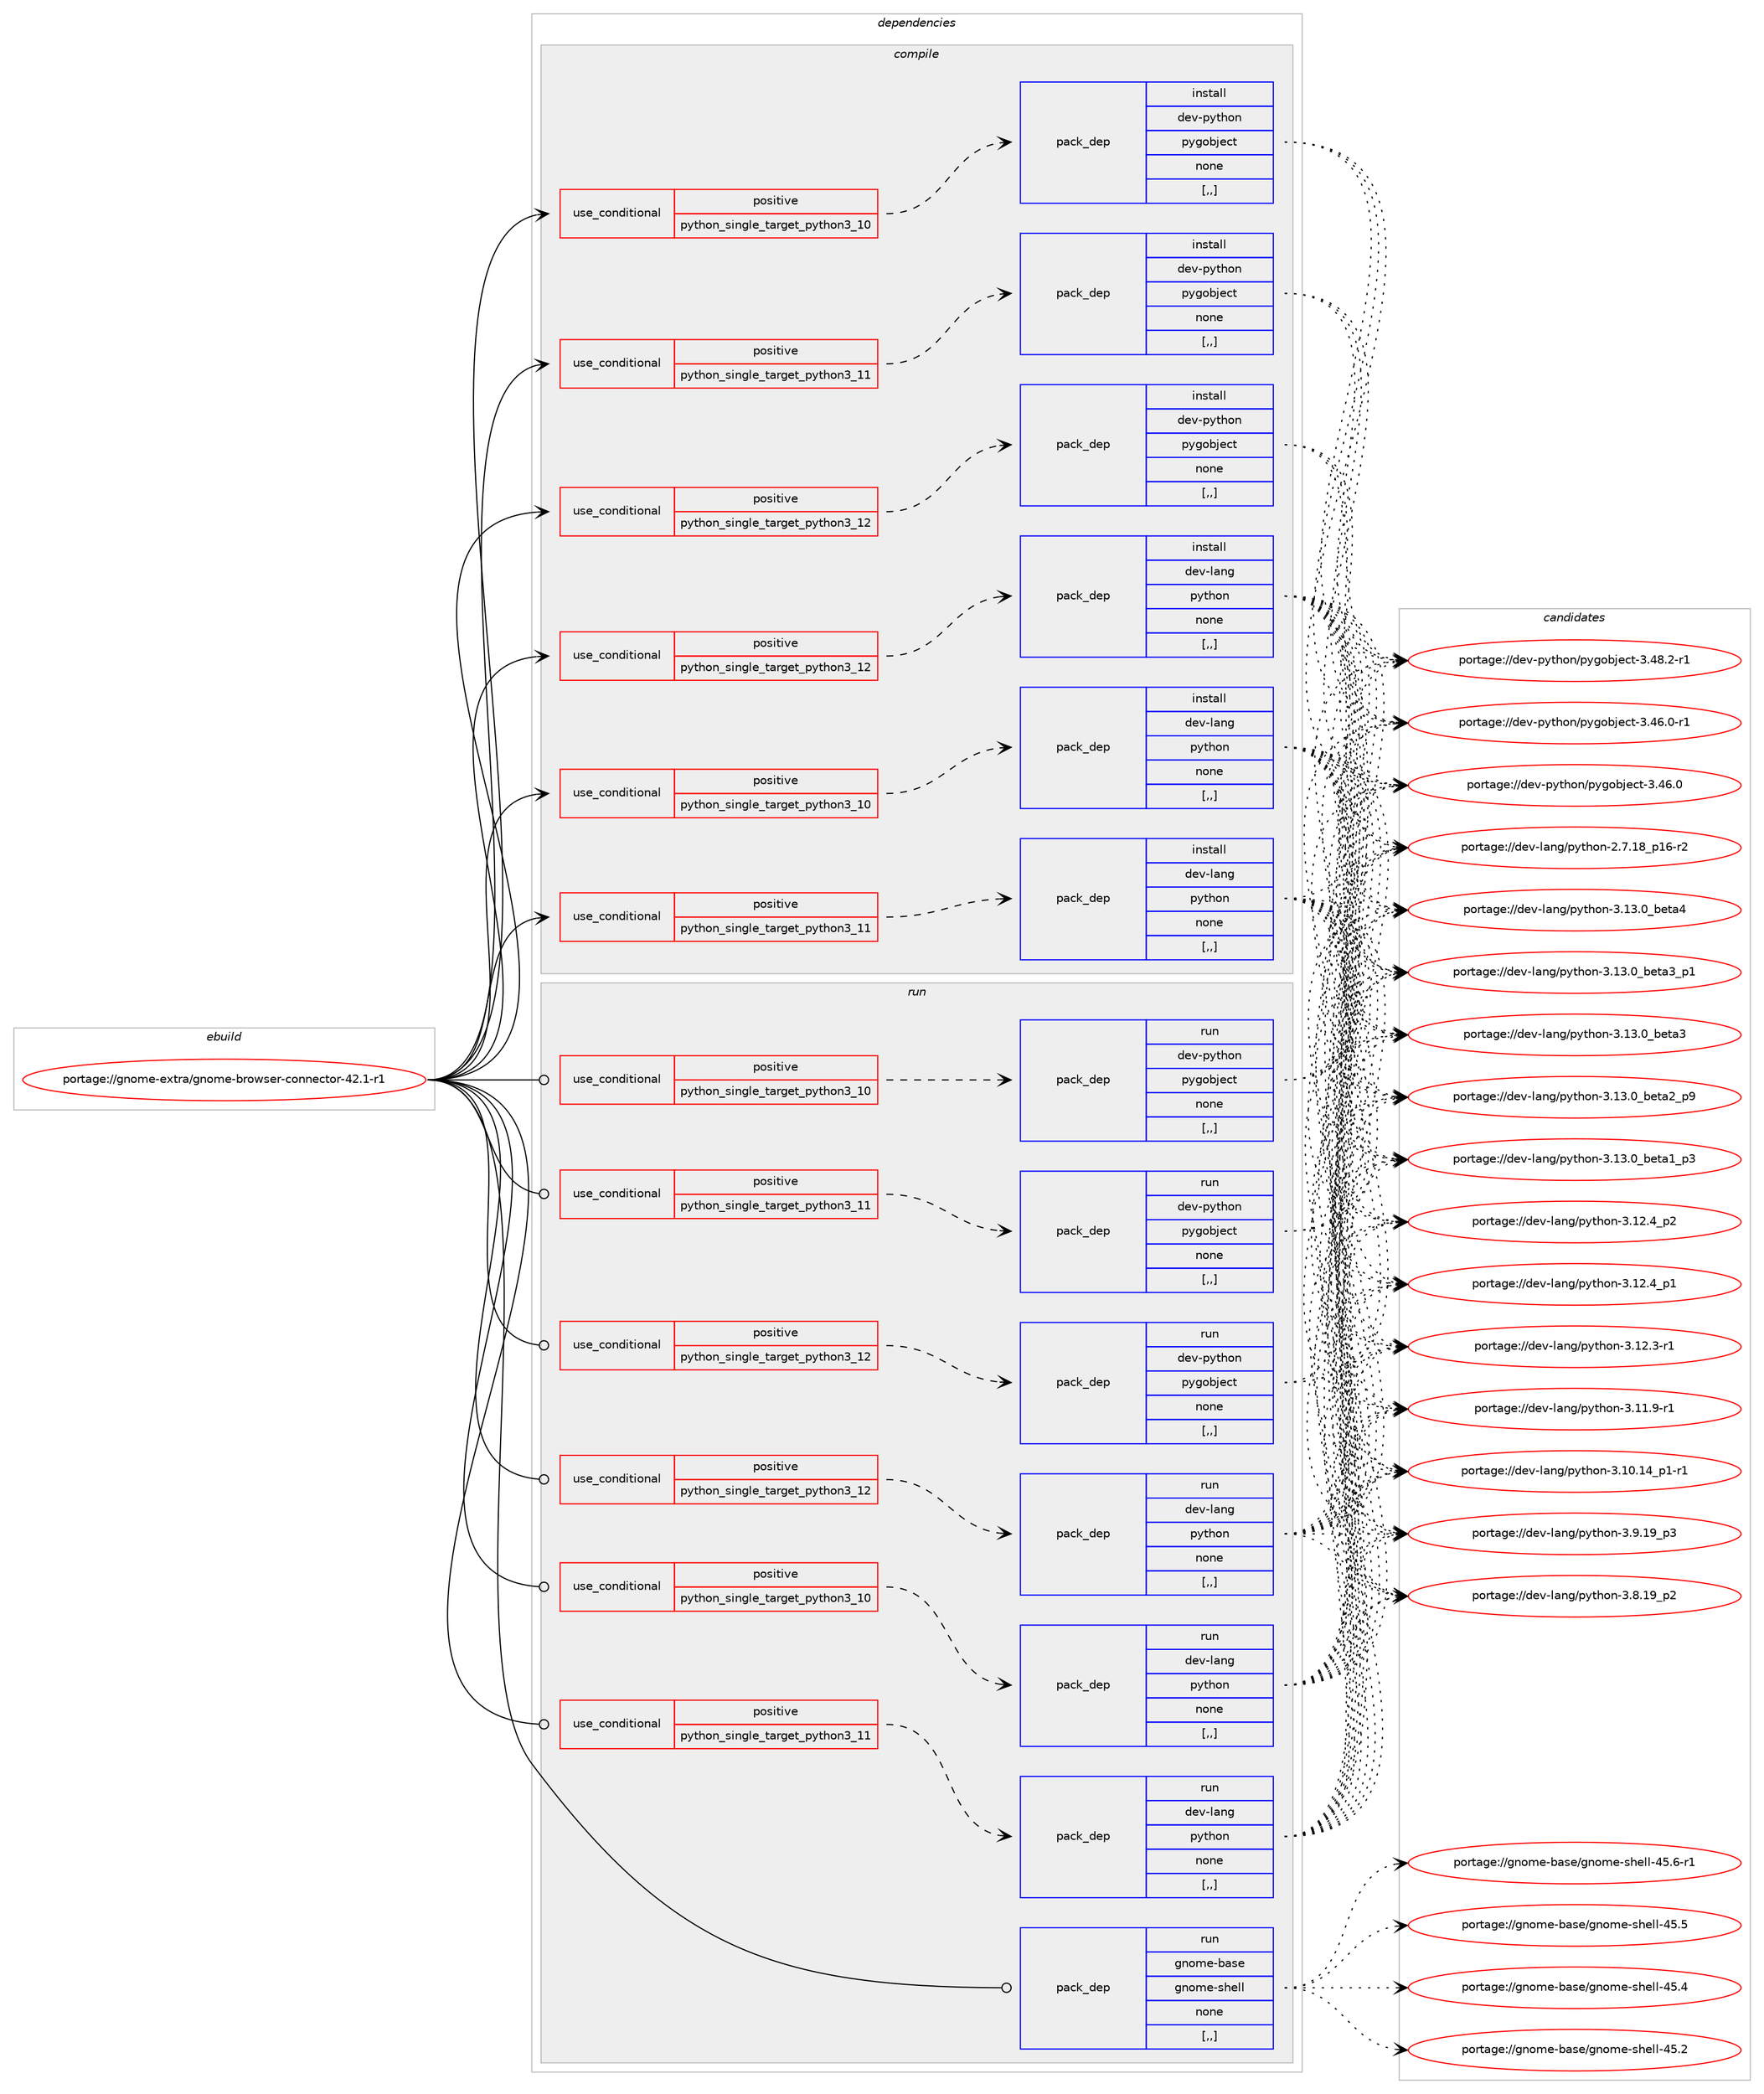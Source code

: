 digraph prolog {

# *************
# Graph options
# *************

newrank=true;
concentrate=true;
compound=true;
graph [rankdir=LR,fontname=Helvetica,fontsize=10,ranksep=1.5];#, ranksep=2.5, nodesep=0.2];
edge  [arrowhead=vee];
node  [fontname=Helvetica,fontsize=10];

# **********
# The ebuild
# **********

subgraph cluster_leftcol {
color=gray;
label=<<i>ebuild</i>>;
id [label="portage://gnome-extra/gnome-browser-connector-42.1-r1", color=red, width=4, href="../gnome-extra/gnome-browser-connector-42.1-r1.svg"];
}

# ****************
# The dependencies
# ****************

subgraph cluster_midcol {
color=gray;
label=<<i>dependencies</i>>;
subgraph cluster_compile {
fillcolor="#eeeeee";
style=filled;
label=<<i>compile</i>>;
subgraph cond65672 {
dependency239675 [label=<<TABLE BORDER="0" CELLBORDER="1" CELLSPACING="0" CELLPADDING="4"><TR><TD ROWSPAN="3" CELLPADDING="10">use_conditional</TD></TR><TR><TD>positive</TD></TR><TR><TD>python_single_target_python3_10</TD></TR></TABLE>>, shape=none, color=red];
subgraph pack172467 {
dependency239676 [label=<<TABLE BORDER="0" CELLBORDER="1" CELLSPACING="0" CELLPADDING="4" WIDTH="220"><TR><TD ROWSPAN="6" CELLPADDING="30">pack_dep</TD></TR><TR><TD WIDTH="110">install</TD></TR><TR><TD>dev-lang</TD></TR><TR><TD>python</TD></TR><TR><TD>none</TD></TR><TR><TD>[,,]</TD></TR></TABLE>>, shape=none, color=blue];
}
dependency239675:e -> dependency239676:w [weight=20,style="dashed",arrowhead="vee"];
}
id:e -> dependency239675:w [weight=20,style="solid",arrowhead="vee"];
subgraph cond65673 {
dependency239677 [label=<<TABLE BORDER="0" CELLBORDER="1" CELLSPACING="0" CELLPADDING="4"><TR><TD ROWSPAN="3" CELLPADDING="10">use_conditional</TD></TR><TR><TD>positive</TD></TR><TR><TD>python_single_target_python3_10</TD></TR></TABLE>>, shape=none, color=red];
subgraph pack172468 {
dependency239678 [label=<<TABLE BORDER="0" CELLBORDER="1" CELLSPACING="0" CELLPADDING="4" WIDTH="220"><TR><TD ROWSPAN="6" CELLPADDING="30">pack_dep</TD></TR><TR><TD WIDTH="110">install</TD></TR><TR><TD>dev-python</TD></TR><TR><TD>pygobject</TD></TR><TR><TD>none</TD></TR><TR><TD>[,,]</TD></TR></TABLE>>, shape=none, color=blue];
}
dependency239677:e -> dependency239678:w [weight=20,style="dashed",arrowhead="vee"];
}
id:e -> dependency239677:w [weight=20,style="solid",arrowhead="vee"];
subgraph cond65674 {
dependency239679 [label=<<TABLE BORDER="0" CELLBORDER="1" CELLSPACING="0" CELLPADDING="4"><TR><TD ROWSPAN="3" CELLPADDING="10">use_conditional</TD></TR><TR><TD>positive</TD></TR><TR><TD>python_single_target_python3_11</TD></TR></TABLE>>, shape=none, color=red];
subgraph pack172469 {
dependency239680 [label=<<TABLE BORDER="0" CELLBORDER="1" CELLSPACING="0" CELLPADDING="4" WIDTH="220"><TR><TD ROWSPAN="6" CELLPADDING="30">pack_dep</TD></TR><TR><TD WIDTH="110">install</TD></TR><TR><TD>dev-lang</TD></TR><TR><TD>python</TD></TR><TR><TD>none</TD></TR><TR><TD>[,,]</TD></TR></TABLE>>, shape=none, color=blue];
}
dependency239679:e -> dependency239680:w [weight=20,style="dashed",arrowhead="vee"];
}
id:e -> dependency239679:w [weight=20,style="solid",arrowhead="vee"];
subgraph cond65675 {
dependency239681 [label=<<TABLE BORDER="0" CELLBORDER="1" CELLSPACING="0" CELLPADDING="4"><TR><TD ROWSPAN="3" CELLPADDING="10">use_conditional</TD></TR><TR><TD>positive</TD></TR><TR><TD>python_single_target_python3_11</TD></TR></TABLE>>, shape=none, color=red];
subgraph pack172470 {
dependency239682 [label=<<TABLE BORDER="0" CELLBORDER="1" CELLSPACING="0" CELLPADDING="4" WIDTH="220"><TR><TD ROWSPAN="6" CELLPADDING="30">pack_dep</TD></TR><TR><TD WIDTH="110">install</TD></TR><TR><TD>dev-python</TD></TR><TR><TD>pygobject</TD></TR><TR><TD>none</TD></TR><TR><TD>[,,]</TD></TR></TABLE>>, shape=none, color=blue];
}
dependency239681:e -> dependency239682:w [weight=20,style="dashed",arrowhead="vee"];
}
id:e -> dependency239681:w [weight=20,style="solid",arrowhead="vee"];
subgraph cond65676 {
dependency239683 [label=<<TABLE BORDER="0" CELLBORDER="1" CELLSPACING="0" CELLPADDING="4"><TR><TD ROWSPAN="3" CELLPADDING="10">use_conditional</TD></TR><TR><TD>positive</TD></TR><TR><TD>python_single_target_python3_12</TD></TR></TABLE>>, shape=none, color=red];
subgraph pack172471 {
dependency239684 [label=<<TABLE BORDER="0" CELLBORDER="1" CELLSPACING="0" CELLPADDING="4" WIDTH="220"><TR><TD ROWSPAN="6" CELLPADDING="30">pack_dep</TD></TR><TR><TD WIDTH="110">install</TD></TR><TR><TD>dev-lang</TD></TR><TR><TD>python</TD></TR><TR><TD>none</TD></TR><TR><TD>[,,]</TD></TR></TABLE>>, shape=none, color=blue];
}
dependency239683:e -> dependency239684:w [weight=20,style="dashed",arrowhead="vee"];
}
id:e -> dependency239683:w [weight=20,style="solid",arrowhead="vee"];
subgraph cond65677 {
dependency239685 [label=<<TABLE BORDER="0" CELLBORDER="1" CELLSPACING="0" CELLPADDING="4"><TR><TD ROWSPAN="3" CELLPADDING="10">use_conditional</TD></TR><TR><TD>positive</TD></TR><TR><TD>python_single_target_python3_12</TD></TR></TABLE>>, shape=none, color=red];
subgraph pack172472 {
dependency239686 [label=<<TABLE BORDER="0" CELLBORDER="1" CELLSPACING="0" CELLPADDING="4" WIDTH="220"><TR><TD ROWSPAN="6" CELLPADDING="30">pack_dep</TD></TR><TR><TD WIDTH="110">install</TD></TR><TR><TD>dev-python</TD></TR><TR><TD>pygobject</TD></TR><TR><TD>none</TD></TR><TR><TD>[,,]</TD></TR></TABLE>>, shape=none, color=blue];
}
dependency239685:e -> dependency239686:w [weight=20,style="dashed",arrowhead="vee"];
}
id:e -> dependency239685:w [weight=20,style="solid",arrowhead="vee"];
}
subgraph cluster_compileandrun {
fillcolor="#eeeeee";
style=filled;
label=<<i>compile and run</i>>;
}
subgraph cluster_run {
fillcolor="#eeeeee";
style=filled;
label=<<i>run</i>>;
subgraph cond65678 {
dependency239687 [label=<<TABLE BORDER="0" CELLBORDER="1" CELLSPACING="0" CELLPADDING="4"><TR><TD ROWSPAN="3" CELLPADDING="10">use_conditional</TD></TR><TR><TD>positive</TD></TR><TR><TD>python_single_target_python3_10</TD></TR></TABLE>>, shape=none, color=red];
subgraph pack172473 {
dependency239688 [label=<<TABLE BORDER="0" CELLBORDER="1" CELLSPACING="0" CELLPADDING="4" WIDTH="220"><TR><TD ROWSPAN="6" CELLPADDING="30">pack_dep</TD></TR><TR><TD WIDTH="110">run</TD></TR><TR><TD>dev-lang</TD></TR><TR><TD>python</TD></TR><TR><TD>none</TD></TR><TR><TD>[,,]</TD></TR></TABLE>>, shape=none, color=blue];
}
dependency239687:e -> dependency239688:w [weight=20,style="dashed",arrowhead="vee"];
}
id:e -> dependency239687:w [weight=20,style="solid",arrowhead="odot"];
subgraph cond65679 {
dependency239689 [label=<<TABLE BORDER="0" CELLBORDER="1" CELLSPACING="0" CELLPADDING="4"><TR><TD ROWSPAN="3" CELLPADDING="10">use_conditional</TD></TR><TR><TD>positive</TD></TR><TR><TD>python_single_target_python3_10</TD></TR></TABLE>>, shape=none, color=red];
subgraph pack172474 {
dependency239690 [label=<<TABLE BORDER="0" CELLBORDER="1" CELLSPACING="0" CELLPADDING="4" WIDTH="220"><TR><TD ROWSPAN="6" CELLPADDING="30">pack_dep</TD></TR><TR><TD WIDTH="110">run</TD></TR><TR><TD>dev-python</TD></TR><TR><TD>pygobject</TD></TR><TR><TD>none</TD></TR><TR><TD>[,,]</TD></TR></TABLE>>, shape=none, color=blue];
}
dependency239689:e -> dependency239690:w [weight=20,style="dashed",arrowhead="vee"];
}
id:e -> dependency239689:w [weight=20,style="solid",arrowhead="odot"];
subgraph cond65680 {
dependency239691 [label=<<TABLE BORDER="0" CELLBORDER="1" CELLSPACING="0" CELLPADDING="4"><TR><TD ROWSPAN="3" CELLPADDING="10">use_conditional</TD></TR><TR><TD>positive</TD></TR><TR><TD>python_single_target_python3_11</TD></TR></TABLE>>, shape=none, color=red];
subgraph pack172475 {
dependency239692 [label=<<TABLE BORDER="0" CELLBORDER="1" CELLSPACING="0" CELLPADDING="4" WIDTH="220"><TR><TD ROWSPAN="6" CELLPADDING="30">pack_dep</TD></TR><TR><TD WIDTH="110">run</TD></TR><TR><TD>dev-lang</TD></TR><TR><TD>python</TD></TR><TR><TD>none</TD></TR><TR><TD>[,,]</TD></TR></TABLE>>, shape=none, color=blue];
}
dependency239691:e -> dependency239692:w [weight=20,style="dashed",arrowhead="vee"];
}
id:e -> dependency239691:w [weight=20,style="solid",arrowhead="odot"];
subgraph cond65681 {
dependency239693 [label=<<TABLE BORDER="0" CELLBORDER="1" CELLSPACING="0" CELLPADDING="4"><TR><TD ROWSPAN="3" CELLPADDING="10">use_conditional</TD></TR><TR><TD>positive</TD></TR><TR><TD>python_single_target_python3_11</TD></TR></TABLE>>, shape=none, color=red];
subgraph pack172476 {
dependency239694 [label=<<TABLE BORDER="0" CELLBORDER="1" CELLSPACING="0" CELLPADDING="4" WIDTH="220"><TR><TD ROWSPAN="6" CELLPADDING="30">pack_dep</TD></TR><TR><TD WIDTH="110">run</TD></TR><TR><TD>dev-python</TD></TR><TR><TD>pygobject</TD></TR><TR><TD>none</TD></TR><TR><TD>[,,]</TD></TR></TABLE>>, shape=none, color=blue];
}
dependency239693:e -> dependency239694:w [weight=20,style="dashed",arrowhead="vee"];
}
id:e -> dependency239693:w [weight=20,style="solid",arrowhead="odot"];
subgraph cond65682 {
dependency239695 [label=<<TABLE BORDER="0" CELLBORDER="1" CELLSPACING="0" CELLPADDING="4"><TR><TD ROWSPAN="3" CELLPADDING="10">use_conditional</TD></TR><TR><TD>positive</TD></TR><TR><TD>python_single_target_python3_12</TD></TR></TABLE>>, shape=none, color=red];
subgraph pack172477 {
dependency239696 [label=<<TABLE BORDER="0" CELLBORDER="1" CELLSPACING="0" CELLPADDING="4" WIDTH="220"><TR><TD ROWSPAN="6" CELLPADDING="30">pack_dep</TD></TR><TR><TD WIDTH="110">run</TD></TR><TR><TD>dev-lang</TD></TR><TR><TD>python</TD></TR><TR><TD>none</TD></TR><TR><TD>[,,]</TD></TR></TABLE>>, shape=none, color=blue];
}
dependency239695:e -> dependency239696:w [weight=20,style="dashed",arrowhead="vee"];
}
id:e -> dependency239695:w [weight=20,style="solid",arrowhead="odot"];
subgraph cond65683 {
dependency239697 [label=<<TABLE BORDER="0" CELLBORDER="1" CELLSPACING="0" CELLPADDING="4"><TR><TD ROWSPAN="3" CELLPADDING="10">use_conditional</TD></TR><TR><TD>positive</TD></TR><TR><TD>python_single_target_python3_12</TD></TR></TABLE>>, shape=none, color=red];
subgraph pack172478 {
dependency239698 [label=<<TABLE BORDER="0" CELLBORDER="1" CELLSPACING="0" CELLPADDING="4" WIDTH="220"><TR><TD ROWSPAN="6" CELLPADDING="30">pack_dep</TD></TR><TR><TD WIDTH="110">run</TD></TR><TR><TD>dev-python</TD></TR><TR><TD>pygobject</TD></TR><TR><TD>none</TD></TR><TR><TD>[,,]</TD></TR></TABLE>>, shape=none, color=blue];
}
dependency239697:e -> dependency239698:w [weight=20,style="dashed",arrowhead="vee"];
}
id:e -> dependency239697:w [weight=20,style="solid",arrowhead="odot"];
subgraph pack172479 {
dependency239699 [label=<<TABLE BORDER="0" CELLBORDER="1" CELLSPACING="0" CELLPADDING="4" WIDTH="220"><TR><TD ROWSPAN="6" CELLPADDING="30">pack_dep</TD></TR><TR><TD WIDTH="110">run</TD></TR><TR><TD>gnome-base</TD></TR><TR><TD>gnome-shell</TD></TR><TR><TD>none</TD></TR><TR><TD>[,,]</TD></TR></TABLE>>, shape=none, color=blue];
}
id:e -> dependency239699:w [weight=20,style="solid",arrowhead="odot"];
}
}

# **************
# The candidates
# **************

subgraph cluster_choices {
rank=same;
color=gray;
label=<<i>candidates</i>>;

subgraph choice172467 {
color=black;
nodesep=1;
choice1001011184510897110103471121211161041111104551464951464895981011169752 [label="portage://dev-lang/python-3.13.0_beta4", color=red, width=4,href="../dev-lang/python-3.13.0_beta4.svg"];
choice10010111845108971101034711212111610411111045514649514648959810111697519511249 [label="portage://dev-lang/python-3.13.0_beta3_p1", color=red, width=4,href="../dev-lang/python-3.13.0_beta3_p1.svg"];
choice1001011184510897110103471121211161041111104551464951464895981011169751 [label="portage://dev-lang/python-3.13.0_beta3", color=red, width=4,href="../dev-lang/python-3.13.0_beta3.svg"];
choice10010111845108971101034711212111610411111045514649514648959810111697509511257 [label="portage://dev-lang/python-3.13.0_beta2_p9", color=red, width=4,href="../dev-lang/python-3.13.0_beta2_p9.svg"];
choice10010111845108971101034711212111610411111045514649514648959810111697499511251 [label="portage://dev-lang/python-3.13.0_beta1_p3", color=red, width=4,href="../dev-lang/python-3.13.0_beta1_p3.svg"];
choice100101118451089711010347112121116104111110455146495046529511250 [label="portage://dev-lang/python-3.12.4_p2", color=red, width=4,href="../dev-lang/python-3.12.4_p2.svg"];
choice100101118451089711010347112121116104111110455146495046529511249 [label="portage://dev-lang/python-3.12.4_p1", color=red, width=4,href="../dev-lang/python-3.12.4_p1.svg"];
choice100101118451089711010347112121116104111110455146495046514511449 [label="portage://dev-lang/python-3.12.3-r1", color=red, width=4,href="../dev-lang/python-3.12.3-r1.svg"];
choice100101118451089711010347112121116104111110455146494946574511449 [label="portage://dev-lang/python-3.11.9-r1", color=red, width=4,href="../dev-lang/python-3.11.9-r1.svg"];
choice100101118451089711010347112121116104111110455146494846495295112494511449 [label="portage://dev-lang/python-3.10.14_p1-r1", color=red, width=4,href="../dev-lang/python-3.10.14_p1-r1.svg"];
choice100101118451089711010347112121116104111110455146574649579511251 [label="portage://dev-lang/python-3.9.19_p3", color=red, width=4,href="../dev-lang/python-3.9.19_p3.svg"];
choice100101118451089711010347112121116104111110455146564649579511250 [label="portage://dev-lang/python-3.8.19_p2", color=red, width=4,href="../dev-lang/python-3.8.19_p2.svg"];
choice100101118451089711010347112121116104111110455046554649569511249544511450 [label="portage://dev-lang/python-2.7.18_p16-r2", color=red, width=4,href="../dev-lang/python-2.7.18_p16-r2.svg"];
dependency239676:e -> choice1001011184510897110103471121211161041111104551464951464895981011169752:w [style=dotted,weight="100"];
dependency239676:e -> choice10010111845108971101034711212111610411111045514649514648959810111697519511249:w [style=dotted,weight="100"];
dependency239676:e -> choice1001011184510897110103471121211161041111104551464951464895981011169751:w [style=dotted,weight="100"];
dependency239676:e -> choice10010111845108971101034711212111610411111045514649514648959810111697509511257:w [style=dotted,weight="100"];
dependency239676:e -> choice10010111845108971101034711212111610411111045514649514648959810111697499511251:w [style=dotted,weight="100"];
dependency239676:e -> choice100101118451089711010347112121116104111110455146495046529511250:w [style=dotted,weight="100"];
dependency239676:e -> choice100101118451089711010347112121116104111110455146495046529511249:w [style=dotted,weight="100"];
dependency239676:e -> choice100101118451089711010347112121116104111110455146495046514511449:w [style=dotted,weight="100"];
dependency239676:e -> choice100101118451089711010347112121116104111110455146494946574511449:w [style=dotted,weight="100"];
dependency239676:e -> choice100101118451089711010347112121116104111110455146494846495295112494511449:w [style=dotted,weight="100"];
dependency239676:e -> choice100101118451089711010347112121116104111110455146574649579511251:w [style=dotted,weight="100"];
dependency239676:e -> choice100101118451089711010347112121116104111110455146564649579511250:w [style=dotted,weight="100"];
dependency239676:e -> choice100101118451089711010347112121116104111110455046554649569511249544511450:w [style=dotted,weight="100"];
}
subgraph choice172468 {
color=black;
nodesep=1;
choice10010111845112121116104111110471121211031119810610199116455146525646504511449 [label="portage://dev-python/pygobject-3.48.2-r1", color=red, width=4,href="../dev-python/pygobject-3.48.2-r1.svg"];
choice10010111845112121116104111110471121211031119810610199116455146525446484511449 [label="portage://dev-python/pygobject-3.46.0-r1", color=red, width=4,href="../dev-python/pygobject-3.46.0-r1.svg"];
choice1001011184511212111610411111047112121103111981061019911645514652544648 [label="portage://dev-python/pygobject-3.46.0", color=red, width=4,href="../dev-python/pygobject-3.46.0.svg"];
dependency239678:e -> choice10010111845112121116104111110471121211031119810610199116455146525646504511449:w [style=dotted,weight="100"];
dependency239678:e -> choice10010111845112121116104111110471121211031119810610199116455146525446484511449:w [style=dotted,weight="100"];
dependency239678:e -> choice1001011184511212111610411111047112121103111981061019911645514652544648:w [style=dotted,weight="100"];
}
subgraph choice172469 {
color=black;
nodesep=1;
choice1001011184510897110103471121211161041111104551464951464895981011169752 [label="portage://dev-lang/python-3.13.0_beta4", color=red, width=4,href="../dev-lang/python-3.13.0_beta4.svg"];
choice10010111845108971101034711212111610411111045514649514648959810111697519511249 [label="portage://dev-lang/python-3.13.0_beta3_p1", color=red, width=4,href="../dev-lang/python-3.13.0_beta3_p1.svg"];
choice1001011184510897110103471121211161041111104551464951464895981011169751 [label="portage://dev-lang/python-3.13.0_beta3", color=red, width=4,href="../dev-lang/python-3.13.0_beta3.svg"];
choice10010111845108971101034711212111610411111045514649514648959810111697509511257 [label="portage://dev-lang/python-3.13.0_beta2_p9", color=red, width=4,href="../dev-lang/python-3.13.0_beta2_p9.svg"];
choice10010111845108971101034711212111610411111045514649514648959810111697499511251 [label="portage://dev-lang/python-3.13.0_beta1_p3", color=red, width=4,href="../dev-lang/python-3.13.0_beta1_p3.svg"];
choice100101118451089711010347112121116104111110455146495046529511250 [label="portage://dev-lang/python-3.12.4_p2", color=red, width=4,href="../dev-lang/python-3.12.4_p2.svg"];
choice100101118451089711010347112121116104111110455146495046529511249 [label="portage://dev-lang/python-3.12.4_p1", color=red, width=4,href="../dev-lang/python-3.12.4_p1.svg"];
choice100101118451089711010347112121116104111110455146495046514511449 [label="portage://dev-lang/python-3.12.3-r1", color=red, width=4,href="../dev-lang/python-3.12.3-r1.svg"];
choice100101118451089711010347112121116104111110455146494946574511449 [label="portage://dev-lang/python-3.11.9-r1", color=red, width=4,href="../dev-lang/python-3.11.9-r1.svg"];
choice100101118451089711010347112121116104111110455146494846495295112494511449 [label="portage://dev-lang/python-3.10.14_p1-r1", color=red, width=4,href="../dev-lang/python-3.10.14_p1-r1.svg"];
choice100101118451089711010347112121116104111110455146574649579511251 [label="portage://dev-lang/python-3.9.19_p3", color=red, width=4,href="../dev-lang/python-3.9.19_p3.svg"];
choice100101118451089711010347112121116104111110455146564649579511250 [label="portage://dev-lang/python-3.8.19_p2", color=red, width=4,href="../dev-lang/python-3.8.19_p2.svg"];
choice100101118451089711010347112121116104111110455046554649569511249544511450 [label="portage://dev-lang/python-2.7.18_p16-r2", color=red, width=4,href="../dev-lang/python-2.7.18_p16-r2.svg"];
dependency239680:e -> choice1001011184510897110103471121211161041111104551464951464895981011169752:w [style=dotted,weight="100"];
dependency239680:e -> choice10010111845108971101034711212111610411111045514649514648959810111697519511249:w [style=dotted,weight="100"];
dependency239680:e -> choice1001011184510897110103471121211161041111104551464951464895981011169751:w [style=dotted,weight="100"];
dependency239680:e -> choice10010111845108971101034711212111610411111045514649514648959810111697509511257:w [style=dotted,weight="100"];
dependency239680:e -> choice10010111845108971101034711212111610411111045514649514648959810111697499511251:w [style=dotted,weight="100"];
dependency239680:e -> choice100101118451089711010347112121116104111110455146495046529511250:w [style=dotted,weight="100"];
dependency239680:e -> choice100101118451089711010347112121116104111110455146495046529511249:w [style=dotted,weight="100"];
dependency239680:e -> choice100101118451089711010347112121116104111110455146495046514511449:w [style=dotted,weight="100"];
dependency239680:e -> choice100101118451089711010347112121116104111110455146494946574511449:w [style=dotted,weight="100"];
dependency239680:e -> choice100101118451089711010347112121116104111110455146494846495295112494511449:w [style=dotted,weight="100"];
dependency239680:e -> choice100101118451089711010347112121116104111110455146574649579511251:w [style=dotted,weight="100"];
dependency239680:e -> choice100101118451089711010347112121116104111110455146564649579511250:w [style=dotted,weight="100"];
dependency239680:e -> choice100101118451089711010347112121116104111110455046554649569511249544511450:w [style=dotted,weight="100"];
}
subgraph choice172470 {
color=black;
nodesep=1;
choice10010111845112121116104111110471121211031119810610199116455146525646504511449 [label="portage://dev-python/pygobject-3.48.2-r1", color=red, width=4,href="../dev-python/pygobject-3.48.2-r1.svg"];
choice10010111845112121116104111110471121211031119810610199116455146525446484511449 [label="portage://dev-python/pygobject-3.46.0-r1", color=red, width=4,href="../dev-python/pygobject-3.46.0-r1.svg"];
choice1001011184511212111610411111047112121103111981061019911645514652544648 [label="portage://dev-python/pygobject-3.46.0", color=red, width=4,href="../dev-python/pygobject-3.46.0.svg"];
dependency239682:e -> choice10010111845112121116104111110471121211031119810610199116455146525646504511449:w [style=dotted,weight="100"];
dependency239682:e -> choice10010111845112121116104111110471121211031119810610199116455146525446484511449:w [style=dotted,weight="100"];
dependency239682:e -> choice1001011184511212111610411111047112121103111981061019911645514652544648:w [style=dotted,weight="100"];
}
subgraph choice172471 {
color=black;
nodesep=1;
choice1001011184510897110103471121211161041111104551464951464895981011169752 [label="portage://dev-lang/python-3.13.0_beta4", color=red, width=4,href="../dev-lang/python-3.13.0_beta4.svg"];
choice10010111845108971101034711212111610411111045514649514648959810111697519511249 [label="portage://dev-lang/python-3.13.0_beta3_p1", color=red, width=4,href="../dev-lang/python-3.13.0_beta3_p1.svg"];
choice1001011184510897110103471121211161041111104551464951464895981011169751 [label="portage://dev-lang/python-3.13.0_beta3", color=red, width=4,href="../dev-lang/python-3.13.0_beta3.svg"];
choice10010111845108971101034711212111610411111045514649514648959810111697509511257 [label="portage://dev-lang/python-3.13.0_beta2_p9", color=red, width=4,href="../dev-lang/python-3.13.0_beta2_p9.svg"];
choice10010111845108971101034711212111610411111045514649514648959810111697499511251 [label="portage://dev-lang/python-3.13.0_beta1_p3", color=red, width=4,href="../dev-lang/python-3.13.0_beta1_p3.svg"];
choice100101118451089711010347112121116104111110455146495046529511250 [label="portage://dev-lang/python-3.12.4_p2", color=red, width=4,href="../dev-lang/python-3.12.4_p2.svg"];
choice100101118451089711010347112121116104111110455146495046529511249 [label="portage://dev-lang/python-3.12.4_p1", color=red, width=4,href="../dev-lang/python-3.12.4_p1.svg"];
choice100101118451089711010347112121116104111110455146495046514511449 [label="portage://dev-lang/python-3.12.3-r1", color=red, width=4,href="../dev-lang/python-3.12.3-r1.svg"];
choice100101118451089711010347112121116104111110455146494946574511449 [label="portage://dev-lang/python-3.11.9-r1", color=red, width=4,href="../dev-lang/python-3.11.9-r1.svg"];
choice100101118451089711010347112121116104111110455146494846495295112494511449 [label="portage://dev-lang/python-3.10.14_p1-r1", color=red, width=4,href="../dev-lang/python-3.10.14_p1-r1.svg"];
choice100101118451089711010347112121116104111110455146574649579511251 [label="portage://dev-lang/python-3.9.19_p3", color=red, width=4,href="../dev-lang/python-3.9.19_p3.svg"];
choice100101118451089711010347112121116104111110455146564649579511250 [label="portage://dev-lang/python-3.8.19_p2", color=red, width=4,href="../dev-lang/python-3.8.19_p2.svg"];
choice100101118451089711010347112121116104111110455046554649569511249544511450 [label="portage://dev-lang/python-2.7.18_p16-r2", color=red, width=4,href="../dev-lang/python-2.7.18_p16-r2.svg"];
dependency239684:e -> choice1001011184510897110103471121211161041111104551464951464895981011169752:w [style=dotted,weight="100"];
dependency239684:e -> choice10010111845108971101034711212111610411111045514649514648959810111697519511249:w [style=dotted,weight="100"];
dependency239684:e -> choice1001011184510897110103471121211161041111104551464951464895981011169751:w [style=dotted,weight="100"];
dependency239684:e -> choice10010111845108971101034711212111610411111045514649514648959810111697509511257:w [style=dotted,weight="100"];
dependency239684:e -> choice10010111845108971101034711212111610411111045514649514648959810111697499511251:w [style=dotted,weight="100"];
dependency239684:e -> choice100101118451089711010347112121116104111110455146495046529511250:w [style=dotted,weight="100"];
dependency239684:e -> choice100101118451089711010347112121116104111110455146495046529511249:w [style=dotted,weight="100"];
dependency239684:e -> choice100101118451089711010347112121116104111110455146495046514511449:w [style=dotted,weight="100"];
dependency239684:e -> choice100101118451089711010347112121116104111110455146494946574511449:w [style=dotted,weight="100"];
dependency239684:e -> choice100101118451089711010347112121116104111110455146494846495295112494511449:w [style=dotted,weight="100"];
dependency239684:e -> choice100101118451089711010347112121116104111110455146574649579511251:w [style=dotted,weight="100"];
dependency239684:e -> choice100101118451089711010347112121116104111110455146564649579511250:w [style=dotted,weight="100"];
dependency239684:e -> choice100101118451089711010347112121116104111110455046554649569511249544511450:w [style=dotted,weight="100"];
}
subgraph choice172472 {
color=black;
nodesep=1;
choice10010111845112121116104111110471121211031119810610199116455146525646504511449 [label="portage://dev-python/pygobject-3.48.2-r1", color=red, width=4,href="../dev-python/pygobject-3.48.2-r1.svg"];
choice10010111845112121116104111110471121211031119810610199116455146525446484511449 [label="portage://dev-python/pygobject-3.46.0-r1", color=red, width=4,href="../dev-python/pygobject-3.46.0-r1.svg"];
choice1001011184511212111610411111047112121103111981061019911645514652544648 [label="portage://dev-python/pygobject-3.46.0", color=red, width=4,href="../dev-python/pygobject-3.46.0.svg"];
dependency239686:e -> choice10010111845112121116104111110471121211031119810610199116455146525646504511449:w [style=dotted,weight="100"];
dependency239686:e -> choice10010111845112121116104111110471121211031119810610199116455146525446484511449:w [style=dotted,weight="100"];
dependency239686:e -> choice1001011184511212111610411111047112121103111981061019911645514652544648:w [style=dotted,weight="100"];
}
subgraph choice172473 {
color=black;
nodesep=1;
choice1001011184510897110103471121211161041111104551464951464895981011169752 [label="portage://dev-lang/python-3.13.0_beta4", color=red, width=4,href="../dev-lang/python-3.13.0_beta4.svg"];
choice10010111845108971101034711212111610411111045514649514648959810111697519511249 [label="portage://dev-lang/python-3.13.0_beta3_p1", color=red, width=4,href="../dev-lang/python-3.13.0_beta3_p1.svg"];
choice1001011184510897110103471121211161041111104551464951464895981011169751 [label="portage://dev-lang/python-3.13.0_beta3", color=red, width=4,href="../dev-lang/python-3.13.0_beta3.svg"];
choice10010111845108971101034711212111610411111045514649514648959810111697509511257 [label="portage://dev-lang/python-3.13.0_beta2_p9", color=red, width=4,href="../dev-lang/python-3.13.0_beta2_p9.svg"];
choice10010111845108971101034711212111610411111045514649514648959810111697499511251 [label="portage://dev-lang/python-3.13.0_beta1_p3", color=red, width=4,href="../dev-lang/python-3.13.0_beta1_p3.svg"];
choice100101118451089711010347112121116104111110455146495046529511250 [label="portage://dev-lang/python-3.12.4_p2", color=red, width=4,href="../dev-lang/python-3.12.4_p2.svg"];
choice100101118451089711010347112121116104111110455146495046529511249 [label="portage://dev-lang/python-3.12.4_p1", color=red, width=4,href="../dev-lang/python-3.12.4_p1.svg"];
choice100101118451089711010347112121116104111110455146495046514511449 [label="portage://dev-lang/python-3.12.3-r1", color=red, width=4,href="../dev-lang/python-3.12.3-r1.svg"];
choice100101118451089711010347112121116104111110455146494946574511449 [label="portage://dev-lang/python-3.11.9-r1", color=red, width=4,href="../dev-lang/python-3.11.9-r1.svg"];
choice100101118451089711010347112121116104111110455146494846495295112494511449 [label="portage://dev-lang/python-3.10.14_p1-r1", color=red, width=4,href="../dev-lang/python-3.10.14_p1-r1.svg"];
choice100101118451089711010347112121116104111110455146574649579511251 [label="portage://dev-lang/python-3.9.19_p3", color=red, width=4,href="../dev-lang/python-3.9.19_p3.svg"];
choice100101118451089711010347112121116104111110455146564649579511250 [label="portage://dev-lang/python-3.8.19_p2", color=red, width=4,href="../dev-lang/python-3.8.19_p2.svg"];
choice100101118451089711010347112121116104111110455046554649569511249544511450 [label="portage://dev-lang/python-2.7.18_p16-r2", color=red, width=4,href="../dev-lang/python-2.7.18_p16-r2.svg"];
dependency239688:e -> choice1001011184510897110103471121211161041111104551464951464895981011169752:w [style=dotted,weight="100"];
dependency239688:e -> choice10010111845108971101034711212111610411111045514649514648959810111697519511249:w [style=dotted,weight="100"];
dependency239688:e -> choice1001011184510897110103471121211161041111104551464951464895981011169751:w [style=dotted,weight="100"];
dependency239688:e -> choice10010111845108971101034711212111610411111045514649514648959810111697509511257:w [style=dotted,weight="100"];
dependency239688:e -> choice10010111845108971101034711212111610411111045514649514648959810111697499511251:w [style=dotted,weight="100"];
dependency239688:e -> choice100101118451089711010347112121116104111110455146495046529511250:w [style=dotted,weight="100"];
dependency239688:e -> choice100101118451089711010347112121116104111110455146495046529511249:w [style=dotted,weight="100"];
dependency239688:e -> choice100101118451089711010347112121116104111110455146495046514511449:w [style=dotted,weight="100"];
dependency239688:e -> choice100101118451089711010347112121116104111110455146494946574511449:w [style=dotted,weight="100"];
dependency239688:e -> choice100101118451089711010347112121116104111110455146494846495295112494511449:w [style=dotted,weight="100"];
dependency239688:e -> choice100101118451089711010347112121116104111110455146574649579511251:w [style=dotted,weight="100"];
dependency239688:e -> choice100101118451089711010347112121116104111110455146564649579511250:w [style=dotted,weight="100"];
dependency239688:e -> choice100101118451089711010347112121116104111110455046554649569511249544511450:w [style=dotted,weight="100"];
}
subgraph choice172474 {
color=black;
nodesep=1;
choice10010111845112121116104111110471121211031119810610199116455146525646504511449 [label="portage://dev-python/pygobject-3.48.2-r1", color=red, width=4,href="../dev-python/pygobject-3.48.2-r1.svg"];
choice10010111845112121116104111110471121211031119810610199116455146525446484511449 [label="portage://dev-python/pygobject-3.46.0-r1", color=red, width=4,href="../dev-python/pygobject-3.46.0-r1.svg"];
choice1001011184511212111610411111047112121103111981061019911645514652544648 [label="portage://dev-python/pygobject-3.46.0", color=red, width=4,href="../dev-python/pygobject-3.46.0.svg"];
dependency239690:e -> choice10010111845112121116104111110471121211031119810610199116455146525646504511449:w [style=dotted,weight="100"];
dependency239690:e -> choice10010111845112121116104111110471121211031119810610199116455146525446484511449:w [style=dotted,weight="100"];
dependency239690:e -> choice1001011184511212111610411111047112121103111981061019911645514652544648:w [style=dotted,weight="100"];
}
subgraph choice172475 {
color=black;
nodesep=1;
choice1001011184510897110103471121211161041111104551464951464895981011169752 [label="portage://dev-lang/python-3.13.0_beta4", color=red, width=4,href="../dev-lang/python-3.13.0_beta4.svg"];
choice10010111845108971101034711212111610411111045514649514648959810111697519511249 [label="portage://dev-lang/python-3.13.0_beta3_p1", color=red, width=4,href="../dev-lang/python-3.13.0_beta3_p1.svg"];
choice1001011184510897110103471121211161041111104551464951464895981011169751 [label="portage://dev-lang/python-3.13.0_beta3", color=red, width=4,href="../dev-lang/python-3.13.0_beta3.svg"];
choice10010111845108971101034711212111610411111045514649514648959810111697509511257 [label="portage://dev-lang/python-3.13.0_beta2_p9", color=red, width=4,href="../dev-lang/python-3.13.0_beta2_p9.svg"];
choice10010111845108971101034711212111610411111045514649514648959810111697499511251 [label="portage://dev-lang/python-3.13.0_beta1_p3", color=red, width=4,href="../dev-lang/python-3.13.0_beta1_p3.svg"];
choice100101118451089711010347112121116104111110455146495046529511250 [label="portage://dev-lang/python-3.12.4_p2", color=red, width=4,href="../dev-lang/python-3.12.4_p2.svg"];
choice100101118451089711010347112121116104111110455146495046529511249 [label="portage://dev-lang/python-3.12.4_p1", color=red, width=4,href="../dev-lang/python-3.12.4_p1.svg"];
choice100101118451089711010347112121116104111110455146495046514511449 [label="portage://dev-lang/python-3.12.3-r1", color=red, width=4,href="../dev-lang/python-3.12.3-r1.svg"];
choice100101118451089711010347112121116104111110455146494946574511449 [label="portage://dev-lang/python-3.11.9-r1", color=red, width=4,href="../dev-lang/python-3.11.9-r1.svg"];
choice100101118451089711010347112121116104111110455146494846495295112494511449 [label="portage://dev-lang/python-3.10.14_p1-r1", color=red, width=4,href="../dev-lang/python-3.10.14_p1-r1.svg"];
choice100101118451089711010347112121116104111110455146574649579511251 [label="portage://dev-lang/python-3.9.19_p3", color=red, width=4,href="../dev-lang/python-3.9.19_p3.svg"];
choice100101118451089711010347112121116104111110455146564649579511250 [label="portage://dev-lang/python-3.8.19_p2", color=red, width=4,href="../dev-lang/python-3.8.19_p2.svg"];
choice100101118451089711010347112121116104111110455046554649569511249544511450 [label="portage://dev-lang/python-2.7.18_p16-r2", color=red, width=4,href="../dev-lang/python-2.7.18_p16-r2.svg"];
dependency239692:e -> choice1001011184510897110103471121211161041111104551464951464895981011169752:w [style=dotted,weight="100"];
dependency239692:e -> choice10010111845108971101034711212111610411111045514649514648959810111697519511249:w [style=dotted,weight="100"];
dependency239692:e -> choice1001011184510897110103471121211161041111104551464951464895981011169751:w [style=dotted,weight="100"];
dependency239692:e -> choice10010111845108971101034711212111610411111045514649514648959810111697509511257:w [style=dotted,weight="100"];
dependency239692:e -> choice10010111845108971101034711212111610411111045514649514648959810111697499511251:w [style=dotted,weight="100"];
dependency239692:e -> choice100101118451089711010347112121116104111110455146495046529511250:w [style=dotted,weight="100"];
dependency239692:e -> choice100101118451089711010347112121116104111110455146495046529511249:w [style=dotted,weight="100"];
dependency239692:e -> choice100101118451089711010347112121116104111110455146495046514511449:w [style=dotted,weight="100"];
dependency239692:e -> choice100101118451089711010347112121116104111110455146494946574511449:w [style=dotted,weight="100"];
dependency239692:e -> choice100101118451089711010347112121116104111110455146494846495295112494511449:w [style=dotted,weight="100"];
dependency239692:e -> choice100101118451089711010347112121116104111110455146574649579511251:w [style=dotted,weight="100"];
dependency239692:e -> choice100101118451089711010347112121116104111110455146564649579511250:w [style=dotted,weight="100"];
dependency239692:e -> choice100101118451089711010347112121116104111110455046554649569511249544511450:w [style=dotted,weight="100"];
}
subgraph choice172476 {
color=black;
nodesep=1;
choice10010111845112121116104111110471121211031119810610199116455146525646504511449 [label="portage://dev-python/pygobject-3.48.2-r1", color=red, width=4,href="../dev-python/pygobject-3.48.2-r1.svg"];
choice10010111845112121116104111110471121211031119810610199116455146525446484511449 [label="portage://dev-python/pygobject-3.46.0-r1", color=red, width=4,href="../dev-python/pygobject-3.46.0-r1.svg"];
choice1001011184511212111610411111047112121103111981061019911645514652544648 [label="portage://dev-python/pygobject-3.46.0", color=red, width=4,href="../dev-python/pygobject-3.46.0.svg"];
dependency239694:e -> choice10010111845112121116104111110471121211031119810610199116455146525646504511449:w [style=dotted,weight="100"];
dependency239694:e -> choice10010111845112121116104111110471121211031119810610199116455146525446484511449:w [style=dotted,weight="100"];
dependency239694:e -> choice1001011184511212111610411111047112121103111981061019911645514652544648:w [style=dotted,weight="100"];
}
subgraph choice172477 {
color=black;
nodesep=1;
choice1001011184510897110103471121211161041111104551464951464895981011169752 [label="portage://dev-lang/python-3.13.0_beta4", color=red, width=4,href="../dev-lang/python-3.13.0_beta4.svg"];
choice10010111845108971101034711212111610411111045514649514648959810111697519511249 [label="portage://dev-lang/python-3.13.0_beta3_p1", color=red, width=4,href="../dev-lang/python-3.13.0_beta3_p1.svg"];
choice1001011184510897110103471121211161041111104551464951464895981011169751 [label="portage://dev-lang/python-3.13.0_beta3", color=red, width=4,href="../dev-lang/python-3.13.0_beta3.svg"];
choice10010111845108971101034711212111610411111045514649514648959810111697509511257 [label="portage://dev-lang/python-3.13.0_beta2_p9", color=red, width=4,href="../dev-lang/python-3.13.0_beta2_p9.svg"];
choice10010111845108971101034711212111610411111045514649514648959810111697499511251 [label="portage://dev-lang/python-3.13.0_beta1_p3", color=red, width=4,href="../dev-lang/python-3.13.0_beta1_p3.svg"];
choice100101118451089711010347112121116104111110455146495046529511250 [label="portage://dev-lang/python-3.12.4_p2", color=red, width=4,href="../dev-lang/python-3.12.4_p2.svg"];
choice100101118451089711010347112121116104111110455146495046529511249 [label="portage://dev-lang/python-3.12.4_p1", color=red, width=4,href="../dev-lang/python-3.12.4_p1.svg"];
choice100101118451089711010347112121116104111110455146495046514511449 [label="portage://dev-lang/python-3.12.3-r1", color=red, width=4,href="../dev-lang/python-3.12.3-r1.svg"];
choice100101118451089711010347112121116104111110455146494946574511449 [label="portage://dev-lang/python-3.11.9-r1", color=red, width=4,href="../dev-lang/python-3.11.9-r1.svg"];
choice100101118451089711010347112121116104111110455146494846495295112494511449 [label="portage://dev-lang/python-3.10.14_p1-r1", color=red, width=4,href="../dev-lang/python-3.10.14_p1-r1.svg"];
choice100101118451089711010347112121116104111110455146574649579511251 [label="portage://dev-lang/python-3.9.19_p3", color=red, width=4,href="../dev-lang/python-3.9.19_p3.svg"];
choice100101118451089711010347112121116104111110455146564649579511250 [label="portage://dev-lang/python-3.8.19_p2", color=red, width=4,href="../dev-lang/python-3.8.19_p2.svg"];
choice100101118451089711010347112121116104111110455046554649569511249544511450 [label="portage://dev-lang/python-2.7.18_p16-r2", color=red, width=4,href="../dev-lang/python-2.7.18_p16-r2.svg"];
dependency239696:e -> choice1001011184510897110103471121211161041111104551464951464895981011169752:w [style=dotted,weight="100"];
dependency239696:e -> choice10010111845108971101034711212111610411111045514649514648959810111697519511249:w [style=dotted,weight="100"];
dependency239696:e -> choice1001011184510897110103471121211161041111104551464951464895981011169751:w [style=dotted,weight="100"];
dependency239696:e -> choice10010111845108971101034711212111610411111045514649514648959810111697509511257:w [style=dotted,weight="100"];
dependency239696:e -> choice10010111845108971101034711212111610411111045514649514648959810111697499511251:w [style=dotted,weight="100"];
dependency239696:e -> choice100101118451089711010347112121116104111110455146495046529511250:w [style=dotted,weight="100"];
dependency239696:e -> choice100101118451089711010347112121116104111110455146495046529511249:w [style=dotted,weight="100"];
dependency239696:e -> choice100101118451089711010347112121116104111110455146495046514511449:w [style=dotted,weight="100"];
dependency239696:e -> choice100101118451089711010347112121116104111110455146494946574511449:w [style=dotted,weight="100"];
dependency239696:e -> choice100101118451089711010347112121116104111110455146494846495295112494511449:w [style=dotted,weight="100"];
dependency239696:e -> choice100101118451089711010347112121116104111110455146574649579511251:w [style=dotted,weight="100"];
dependency239696:e -> choice100101118451089711010347112121116104111110455146564649579511250:w [style=dotted,weight="100"];
dependency239696:e -> choice100101118451089711010347112121116104111110455046554649569511249544511450:w [style=dotted,weight="100"];
}
subgraph choice172478 {
color=black;
nodesep=1;
choice10010111845112121116104111110471121211031119810610199116455146525646504511449 [label="portage://dev-python/pygobject-3.48.2-r1", color=red, width=4,href="../dev-python/pygobject-3.48.2-r1.svg"];
choice10010111845112121116104111110471121211031119810610199116455146525446484511449 [label="portage://dev-python/pygobject-3.46.0-r1", color=red, width=4,href="../dev-python/pygobject-3.46.0-r1.svg"];
choice1001011184511212111610411111047112121103111981061019911645514652544648 [label="portage://dev-python/pygobject-3.46.0", color=red, width=4,href="../dev-python/pygobject-3.46.0.svg"];
dependency239698:e -> choice10010111845112121116104111110471121211031119810610199116455146525646504511449:w [style=dotted,weight="100"];
dependency239698:e -> choice10010111845112121116104111110471121211031119810610199116455146525446484511449:w [style=dotted,weight="100"];
dependency239698:e -> choice1001011184511212111610411111047112121103111981061019911645514652544648:w [style=dotted,weight="100"];
}
subgraph choice172479 {
color=black;
nodesep=1;
choice103110111109101459897115101471031101111091014511510410110810845525346544511449 [label="portage://gnome-base/gnome-shell-45.6-r1", color=red, width=4,href="../gnome-base/gnome-shell-45.6-r1.svg"];
choice10311011110910145989711510147103110111109101451151041011081084552534653 [label="portage://gnome-base/gnome-shell-45.5", color=red, width=4,href="../gnome-base/gnome-shell-45.5.svg"];
choice10311011110910145989711510147103110111109101451151041011081084552534652 [label="portage://gnome-base/gnome-shell-45.4", color=red, width=4,href="../gnome-base/gnome-shell-45.4.svg"];
choice10311011110910145989711510147103110111109101451151041011081084552534650 [label="portage://gnome-base/gnome-shell-45.2", color=red, width=4,href="../gnome-base/gnome-shell-45.2.svg"];
dependency239699:e -> choice103110111109101459897115101471031101111091014511510410110810845525346544511449:w [style=dotted,weight="100"];
dependency239699:e -> choice10311011110910145989711510147103110111109101451151041011081084552534653:w [style=dotted,weight="100"];
dependency239699:e -> choice10311011110910145989711510147103110111109101451151041011081084552534652:w [style=dotted,weight="100"];
dependency239699:e -> choice10311011110910145989711510147103110111109101451151041011081084552534650:w [style=dotted,weight="100"];
}
}

}

